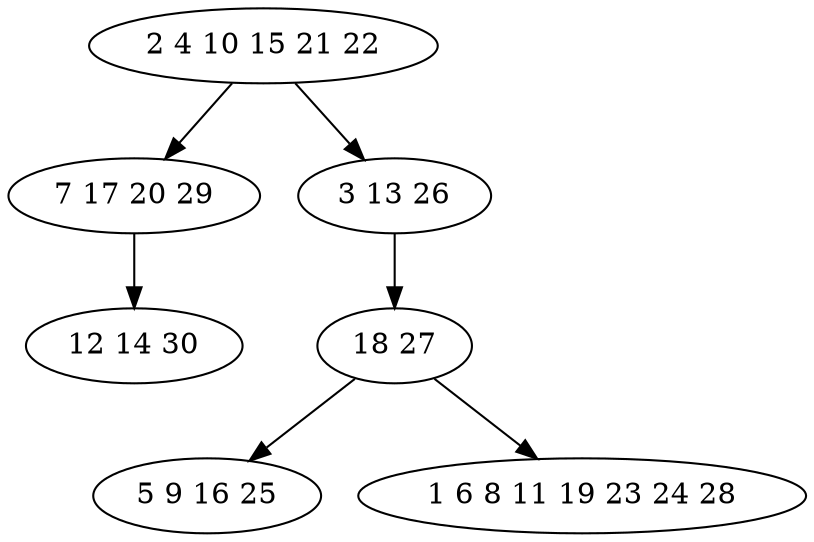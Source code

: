 digraph true_tree {
	"0" -> "1"
	"0" -> "2"
	"2" -> "3"
	"3" -> "4"
	"1" -> "5"
	"3" -> "6"
	"0" [label="2 4 10 15 21 22"];
	"1" [label="7 17 20 29"];
	"2" [label="3 13 26"];
	"3" [label="18 27"];
	"4" [label="5 9 16 25"];
	"5" [label="12 14 30"];
	"6" [label="1 6 8 11 19 23 24 28"];
}
